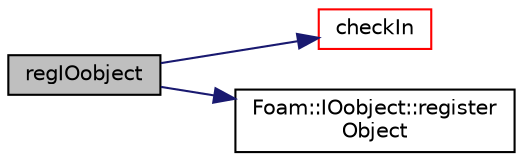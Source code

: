 digraph "regIOobject"
{
  bgcolor="transparent";
  edge [fontname="Helvetica",fontsize="10",labelfontname="Helvetica",labelfontsize="10"];
  node [fontname="Helvetica",fontsize="10",shape=record];
  rankdir="LR";
  Node1 [label="regIOobject",height=0.2,width=0.4,color="black", fillcolor="grey75", style="filled", fontcolor="black"];
  Node1 -> Node2 [color="midnightblue",fontsize="10",style="solid",fontname="Helvetica"];
  Node2 [label="checkIn",height=0.2,width=0.4,color="red",URL="$a02193.html#af9e300b410088279d671077efe9751f8",tooltip="Add object to registry. "];
  Node1 -> Node3 [color="midnightblue",fontsize="10",style="solid",fontname="Helvetica"];
  Node3 [label="Foam::IOobject::register\lObject",height=0.2,width=0.4,color="black",URL="$a01197.html#a3cef3ce0780e63b05b588bd774fbd653",tooltip="Register object created from this IOobject with registry if true. "];
}
